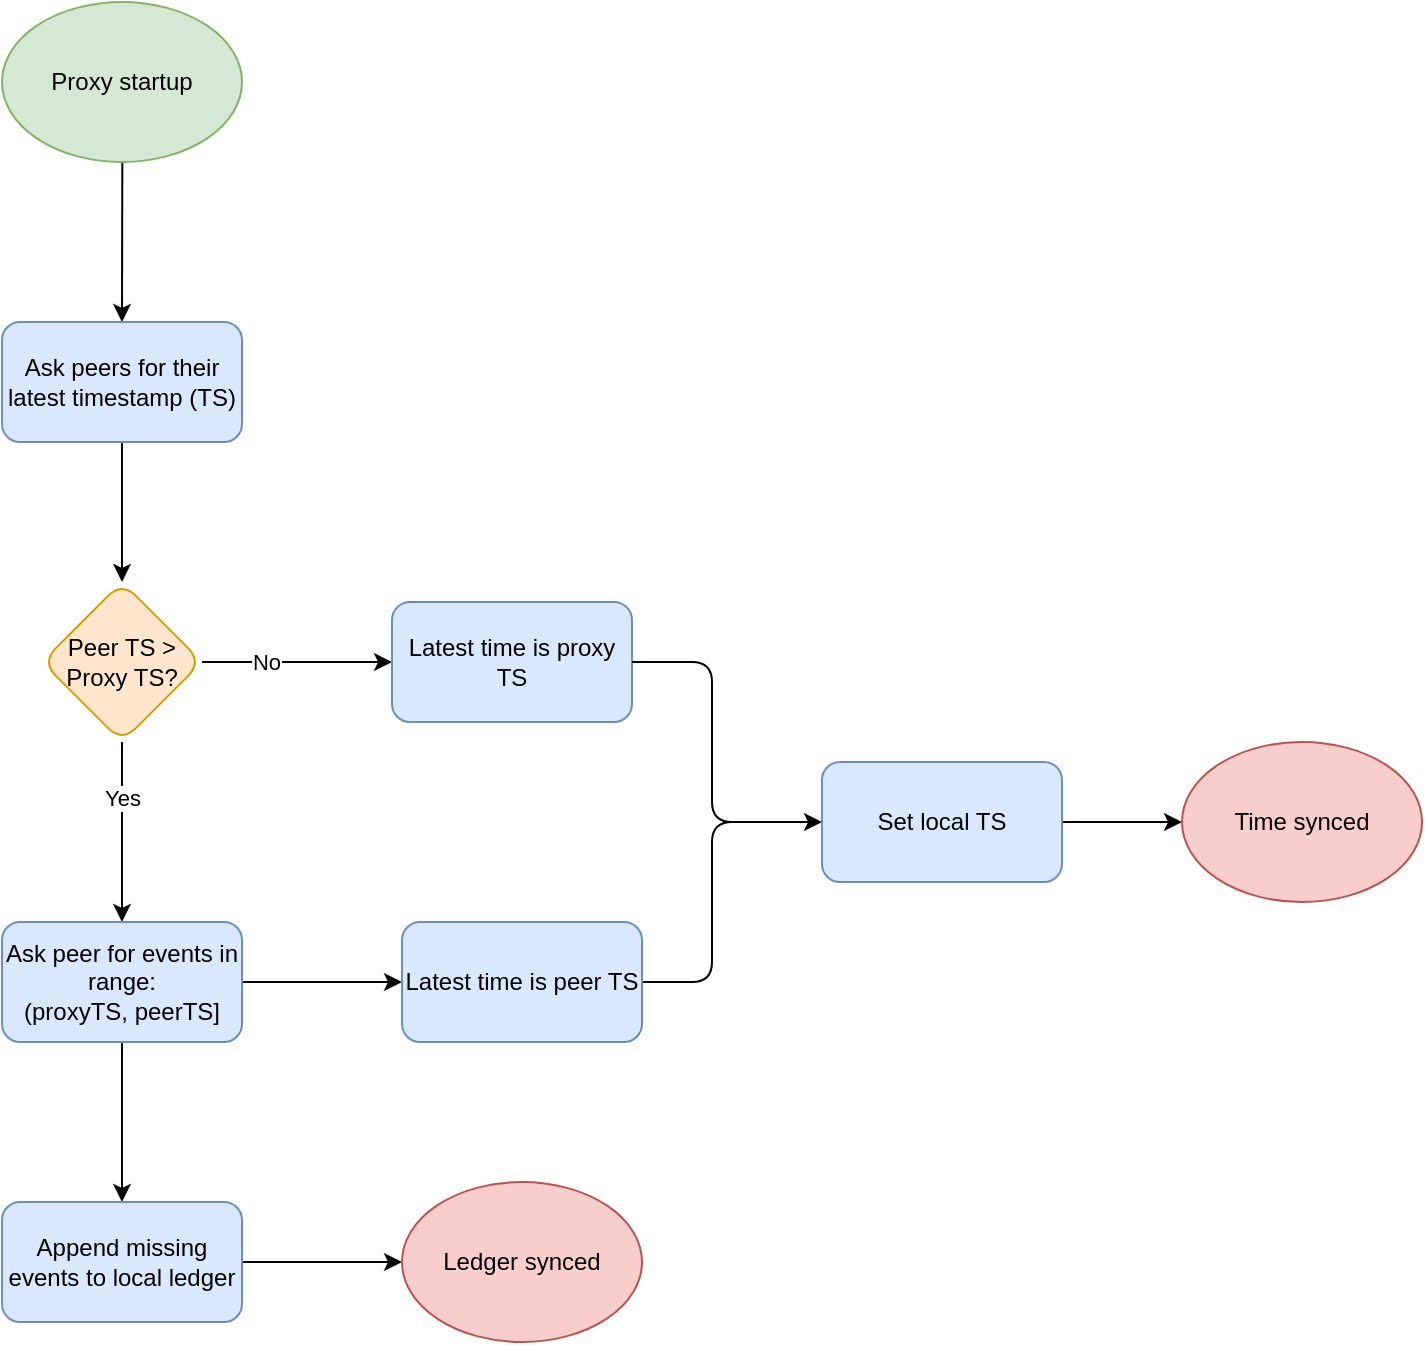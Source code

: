 <mxfile version="21.1.5" type="github">
  <diagram id="IorxrmCK7j4XJhbo9tB2" name="Page-1">
    <mxGraphModel dx="2074" dy="1124" grid="1" gridSize="10" guides="1" tooltips="1" connect="1" arrows="1" fold="1" page="1" pageScale="1" pageWidth="850" pageHeight="1100" math="0" shadow="0">
      <root>
        <mxCell id="0" />
        <mxCell id="1" parent="0" />
        <mxCell id="4" value="" style="edgeStyle=none;html=1;" parent="1" source="2" target="3" edge="1">
          <mxGeometry relative="1" as="geometry" />
        </mxCell>
        <mxCell id="2" value="Proxy startup" style="ellipse;whiteSpace=wrap;html=1;fillColor=#d5e8d4;strokeColor=#82b366;" parent="1" vertex="1">
          <mxGeometry x="80" y="40" width="120" height="80" as="geometry" />
        </mxCell>
        <mxCell id="10" style="edgeStyle=none;html=1;exitX=0.5;exitY=1;exitDx=0;exitDy=0;entryX=0.5;entryY=0;entryDx=0;entryDy=0;" parent="1" source="3" target="9" edge="1">
          <mxGeometry relative="1" as="geometry" />
        </mxCell>
        <mxCell id="3" value="Ask peers for their latest timestamp (TS)" style="rounded=1;whiteSpace=wrap;html=1;fillColor=#dae8fc;strokeColor=#6c8ebf;" parent="1" vertex="1">
          <mxGeometry x="80" y="200" width="120" height="60" as="geometry" />
        </mxCell>
        <mxCell id="12" value="" style="edgeStyle=none;html=1;" parent="1" source="9" target="11" edge="1">
          <mxGeometry relative="1" as="geometry" />
        </mxCell>
        <mxCell id="13" value="No" style="edgeLabel;html=1;align=center;verticalAlign=middle;resizable=0;points=[];" parent="12" vertex="1" connectable="0">
          <mxGeometry x="-0.332" relative="1" as="geometry">
            <mxPoint as="offset" />
          </mxGeometry>
        </mxCell>
        <mxCell id="15" value="" style="edgeStyle=none;html=1;" parent="1" source="9" target="14" edge="1">
          <mxGeometry relative="1" as="geometry" />
        </mxCell>
        <mxCell id="16" value="Yes" style="edgeLabel;html=1;align=center;verticalAlign=middle;resizable=0;points=[];" parent="15" vertex="1" connectable="0">
          <mxGeometry x="-0.379" relative="1" as="geometry">
            <mxPoint as="offset" />
          </mxGeometry>
        </mxCell>
        <mxCell id="9" value="Peer TS &amp;gt; Proxy TS?" style="rhombus;whiteSpace=wrap;html=1;fillColor=#ffe6cc;strokeColor=#d79b00;rounded=1;" parent="1" vertex="1">
          <mxGeometry x="100" y="330" width="80" height="80" as="geometry" />
        </mxCell>
        <mxCell id="11" value="Latest time is proxy TS" style="whiteSpace=wrap;html=1;fillColor=#dae8fc;strokeColor=#6c8ebf;rounded=1;" parent="1" vertex="1">
          <mxGeometry x="275" y="340" width="120" height="60" as="geometry" />
        </mxCell>
        <mxCell id="18" value="" style="edgeStyle=none;html=1;" parent="1" source="14" target="17" edge="1">
          <mxGeometry relative="1" as="geometry" />
        </mxCell>
        <mxCell id="20" value="" style="edgeStyle=none;html=1;" parent="1" source="14" target="19" edge="1">
          <mxGeometry relative="1" as="geometry" />
        </mxCell>
        <mxCell id="14" value="Ask peer for events in range:&lt;br&gt;(proxyTS, peerTS]" style="whiteSpace=wrap;html=1;fillColor=#dae8fc;strokeColor=#6c8ebf;rounded=1;" parent="1" vertex="1">
          <mxGeometry x="80" y="500" width="120" height="60" as="geometry" />
        </mxCell>
        <mxCell id="N-14FUz7mUBCMuN6e1jQ-31" value="" style="edgeStyle=orthogonalEdgeStyle;rounded=0;orthogonalLoop=1;jettySize=auto;html=1;" parent="1" source="17" target="N-14FUz7mUBCMuN6e1jQ-30" edge="1">
          <mxGeometry relative="1" as="geometry" />
        </mxCell>
        <mxCell id="17" value="Append missing events to local ledger" style="whiteSpace=wrap;html=1;fillColor=#dae8fc;strokeColor=#6c8ebf;rounded=1;" parent="1" vertex="1">
          <mxGeometry x="80" y="640" width="120" height="60" as="geometry" />
        </mxCell>
        <mxCell id="25" style="edgeStyle=none;html=1;exitX=1;exitY=0.5;exitDx=0;exitDy=0;entryX=0;entryY=0.5;entryDx=0;entryDy=0;" parent="1" source="19" target="28" edge="1">
          <mxGeometry relative="1" as="geometry">
            <mxPoint x="485" y="450.0" as="targetPoint" />
            <Array as="points">
              <mxPoint x="435" y="530" />
              <mxPoint x="435" y="450" />
            </Array>
          </mxGeometry>
        </mxCell>
        <mxCell id="19" value="Latest time is peer TS" style="whiteSpace=wrap;html=1;fillColor=#dae8fc;strokeColor=#6c8ebf;rounded=1;" parent="1" vertex="1">
          <mxGeometry x="280" y="500" width="120" height="60" as="geometry" />
        </mxCell>
        <mxCell id="27" value="" style="endArrow=none;html=1;exitX=1;exitY=0.5;exitDx=0;exitDy=0;entryX=0;entryY=0.5;entryDx=0;entryDy=0;" parent="1" source="11" edge="1">
          <mxGeometry width="50" height="50" relative="1" as="geometry">
            <mxPoint x="565" y="410" as="sourcePoint" />
            <mxPoint x="485" y="450.0" as="targetPoint" />
            <Array as="points">
              <mxPoint x="435" y="370" />
              <mxPoint x="435" y="450" />
            </Array>
          </mxGeometry>
        </mxCell>
        <mxCell id="N-14FUz7mUBCMuN6e1jQ-29" value="" style="edgeStyle=orthogonalEdgeStyle;rounded=0;orthogonalLoop=1;jettySize=auto;html=1;" parent="1" source="28" target="N-14FUz7mUBCMuN6e1jQ-28" edge="1">
          <mxGeometry relative="1" as="geometry" />
        </mxCell>
        <mxCell id="28" value="Set local TS" style="rounded=1;whiteSpace=wrap;html=1;fillColor=#dae8fc;strokeColor=#6c8ebf;" parent="1" vertex="1">
          <mxGeometry x="490" y="420" width="120" height="60" as="geometry" />
        </mxCell>
        <mxCell id="N-14FUz7mUBCMuN6e1jQ-28" value="Time synced" style="ellipse;whiteSpace=wrap;html=1;fillColor=#f8cecc;strokeColor=#b85450;rounded=1;" parent="1" vertex="1">
          <mxGeometry x="670" y="410" width="120" height="80" as="geometry" />
        </mxCell>
        <mxCell id="N-14FUz7mUBCMuN6e1jQ-30" value="Ledger synced" style="ellipse;whiteSpace=wrap;html=1;fillColor=#f8cecc;strokeColor=#b85450;rounded=1;" parent="1" vertex="1">
          <mxGeometry x="280" y="630" width="120" height="80" as="geometry" />
        </mxCell>
      </root>
    </mxGraphModel>
  </diagram>
</mxfile>
